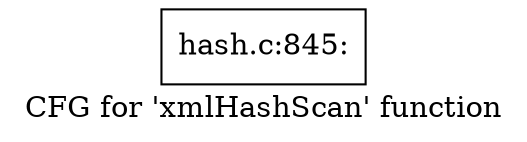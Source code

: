 digraph "CFG for 'xmlHashScan' function" {
	label="CFG for 'xmlHashScan' function";

	Node0x3d6dbe0 [shape=record,label="{hash.c:845:}"];
}
